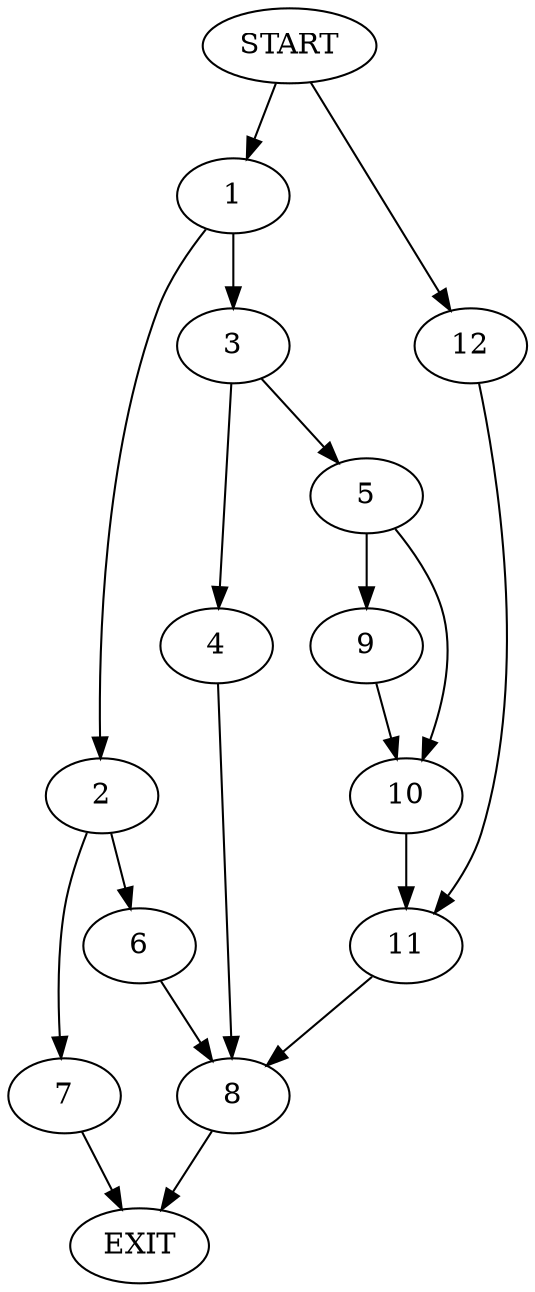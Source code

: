 digraph {
0 [label="START"]
13 [label="EXIT"]
0 -> 1
1 -> 2
1 -> 3
3 -> 4
3 -> 5
2 -> 6
2 -> 7
4 -> 8
5 -> 9
5 -> 10
8 -> 13
10 -> 11
9 -> 10
11 -> 8
0 -> 12
12 -> 11
6 -> 8
7 -> 13
}
